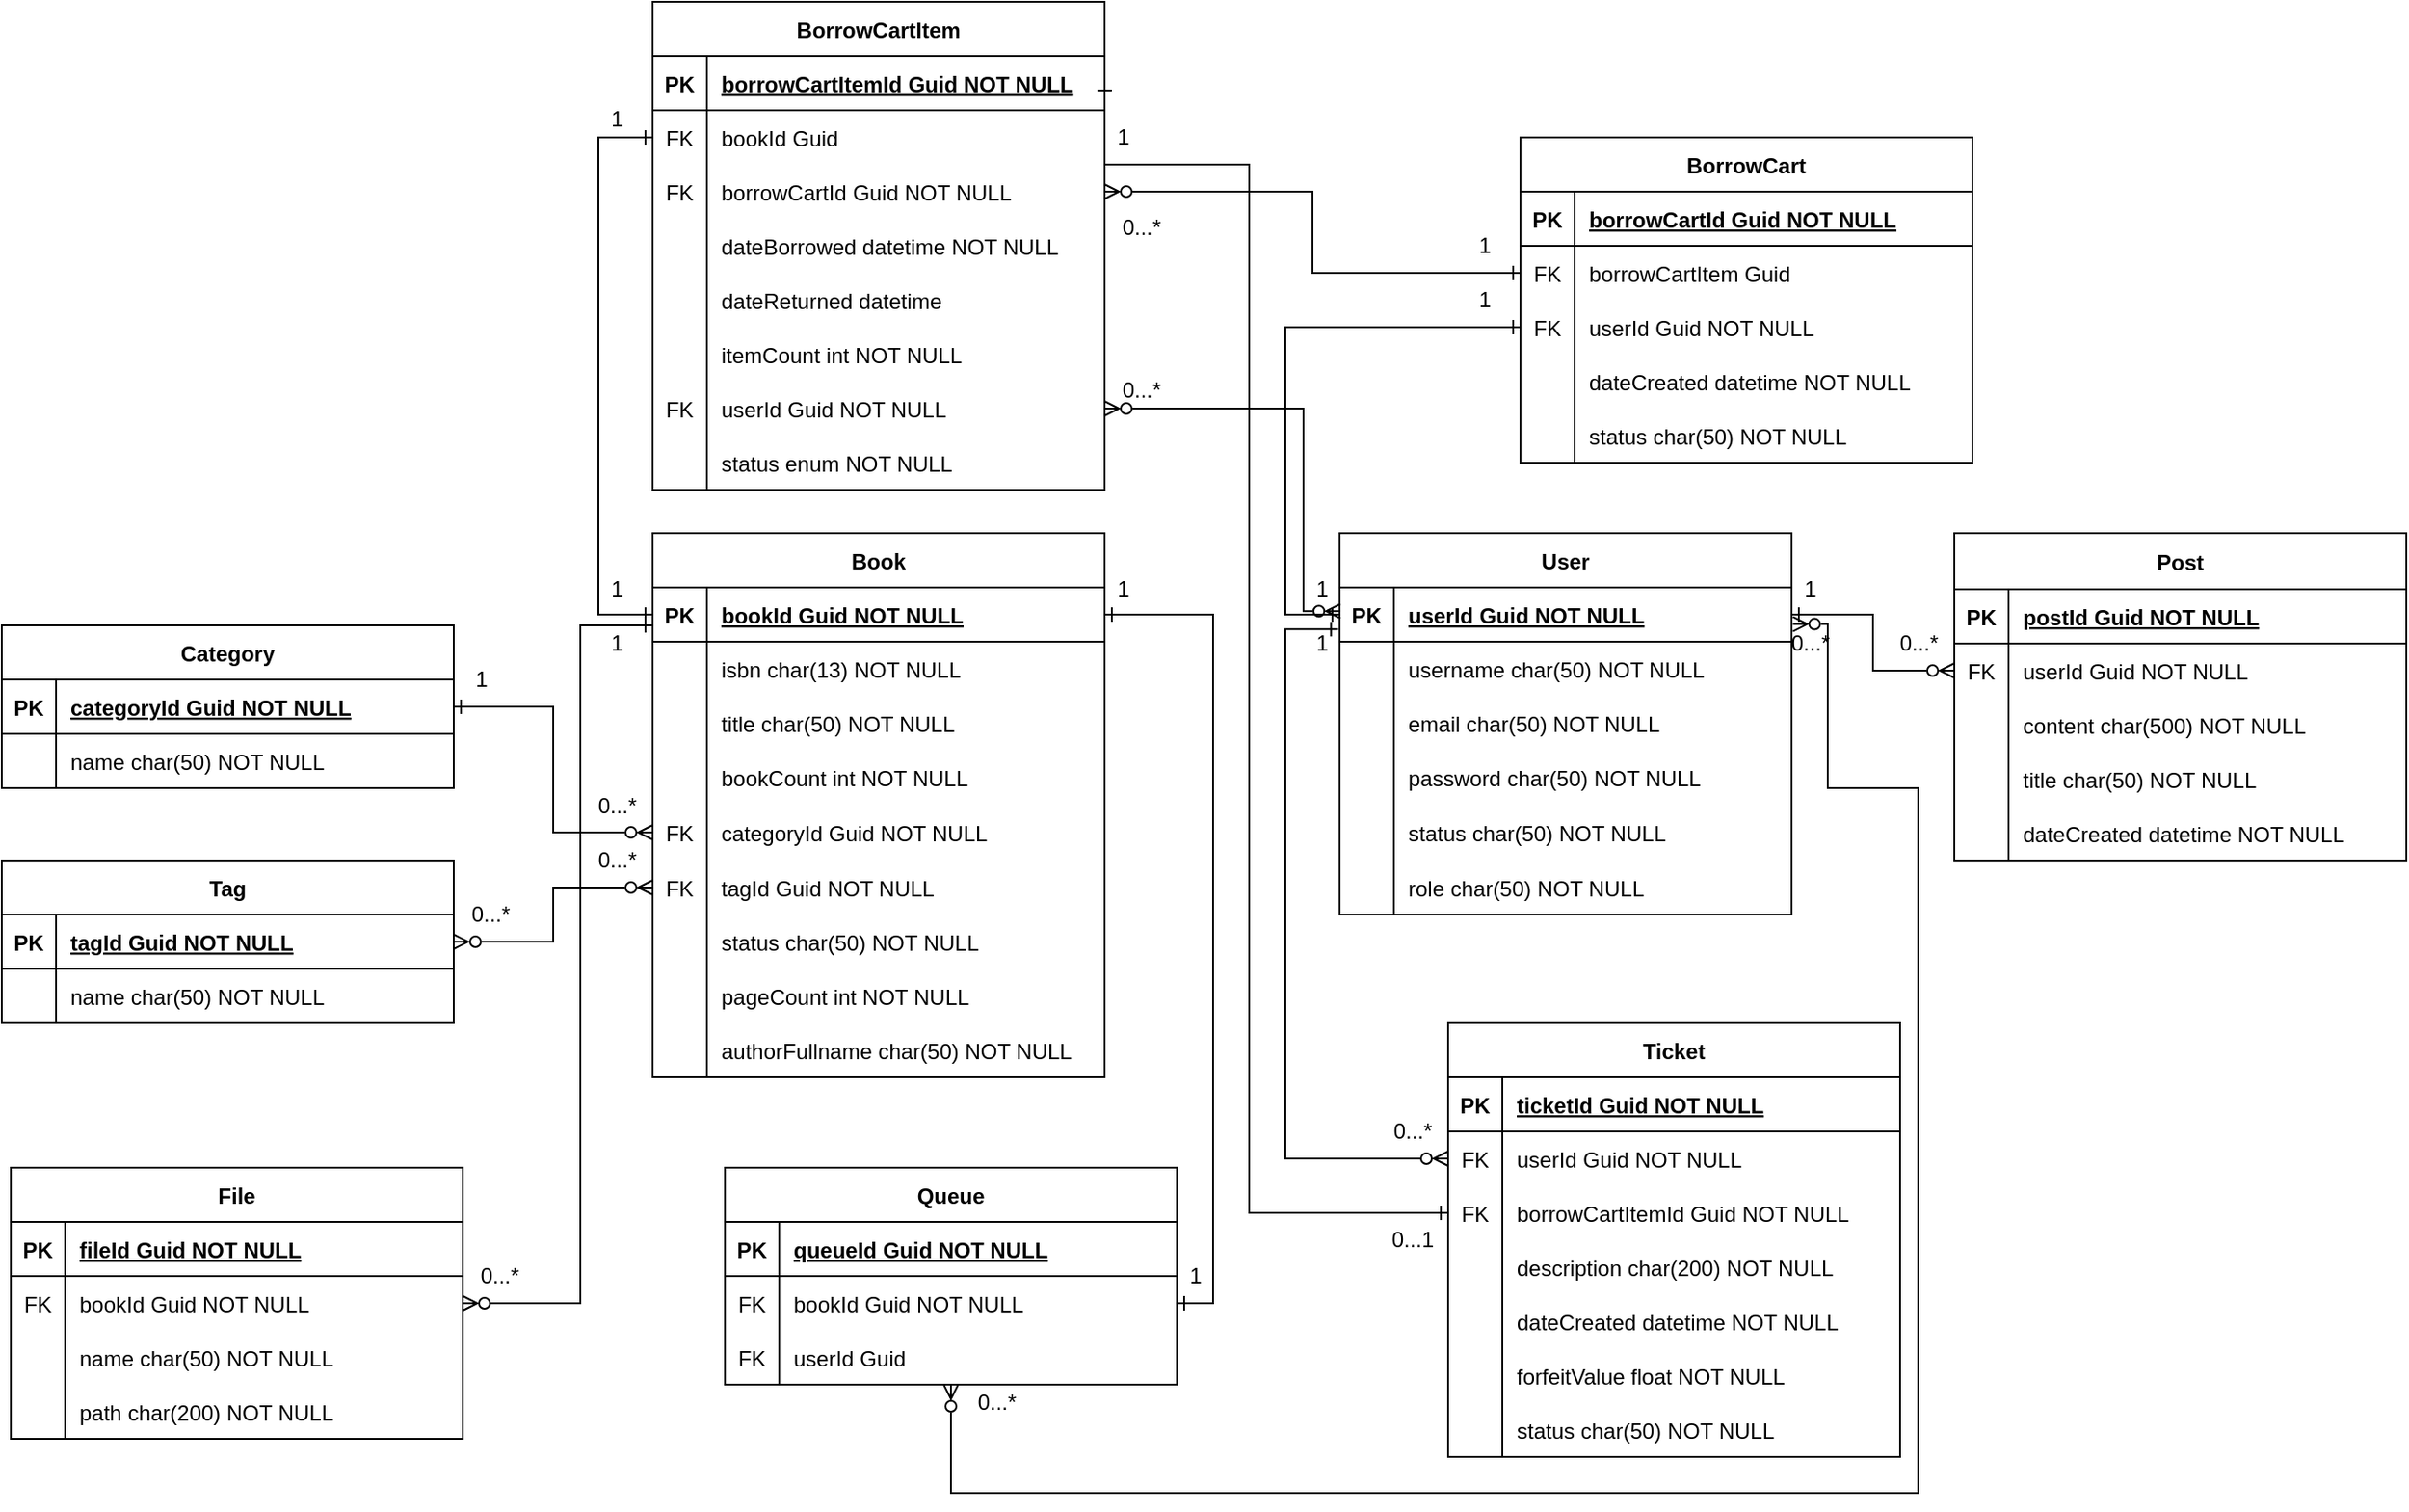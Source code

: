 <mxfile version="18.0.3" type="device"><diagram id="R2lEEEUBdFMjLlhIrx00" name="Page-1"><mxGraphModel dx="2523" dy="932" grid="1" gridSize="10" guides="1" tooltips="1" connect="1" arrows="1" fold="1" page="1" pageScale="1" pageWidth="850" pageHeight="1100" math="0" shadow="0" extFonts="Permanent Marker^https://fonts.googleapis.com/css?family=Permanent+Marker"><root><mxCell id="0"/><mxCell id="1" parent="0"/><mxCell id="XTY6I2nVBPievVBke6dh-1" value="Book" style="shape=table;startSize=30;container=1;collapsible=1;childLayout=tableLayout;fixedRows=1;rowLines=0;fontStyle=1;align=center;resizeLast=1;" vertex="1" parent="1"><mxGeometry x="280" y="719" width="250" height="301" as="geometry"/></mxCell><mxCell id="XTY6I2nVBPievVBke6dh-2" value="" style="shape=partialRectangle;collapsible=0;dropTarget=0;pointerEvents=0;fillColor=none;points=[[0,0.5],[1,0.5]];portConstraint=eastwest;top=0;left=0;right=0;bottom=1;" vertex="1" parent="XTY6I2nVBPievVBke6dh-1"><mxGeometry y="30" width="250" height="30" as="geometry"/></mxCell><mxCell id="XTY6I2nVBPievVBke6dh-3" value="PK" style="shape=partialRectangle;overflow=hidden;connectable=0;fillColor=none;top=0;left=0;bottom=0;right=0;fontStyle=1;" vertex="1" parent="XTY6I2nVBPievVBke6dh-2"><mxGeometry width="30" height="30" as="geometry"><mxRectangle width="30" height="30" as="alternateBounds"/></mxGeometry></mxCell><mxCell id="XTY6I2nVBPievVBke6dh-4" value="bookId Guid NOT NULL " style="shape=partialRectangle;overflow=hidden;connectable=0;fillColor=none;top=0;left=0;bottom=0;right=0;align=left;spacingLeft=6;fontStyle=5;" vertex="1" parent="XTY6I2nVBPievVBke6dh-2"><mxGeometry x="30" width="220" height="30" as="geometry"><mxRectangle width="220" height="30" as="alternateBounds"/></mxGeometry></mxCell><mxCell id="XTY6I2nVBPievVBke6dh-14" value="" style="shape=partialRectangle;collapsible=0;dropTarget=0;pointerEvents=0;fillColor=none;points=[[0,0.5],[1,0.5]];portConstraint=eastwest;top=0;left=0;right=0;bottom=0;" vertex="1" parent="XTY6I2nVBPievVBke6dh-1"><mxGeometry y="60" width="250" height="30" as="geometry"/></mxCell><mxCell id="XTY6I2nVBPievVBke6dh-15" value="" style="shape=partialRectangle;overflow=hidden;connectable=0;fillColor=none;top=0;left=0;bottom=0;right=0;" vertex="1" parent="XTY6I2nVBPievVBke6dh-14"><mxGeometry width="30" height="30" as="geometry"><mxRectangle width="30" height="30" as="alternateBounds"/></mxGeometry></mxCell><mxCell id="XTY6I2nVBPievVBke6dh-16" value="isbn char(13) NOT NULL" style="shape=partialRectangle;overflow=hidden;connectable=0;fillColor=none;top=0;left=0;bottom=0;right=0;align=left;spacingLeft=6;" vertex="1" parent="XTY6I2nVBPievVBke6dh-14"><mxGeometry x="30" width="220" height="30" as="geometry"><mxRectangle width="220" height="30" as="alternateBounds"/></mxGeometry></mxCell><mxCell id="XTY6I2nVBPievVBke6dh-89" value="" style="shape=partialRectangle;collapsible=0;dropTarget=0;pointerEvents=0;fillColor=none;points=[[0,0.5],[1,0.5]];portConstraint=eastwest;top=0;left=0;right=0;bottom=0;" vertex="1" parent="XTY6I2nVBPievVBke6dh-1"><mxGeometry y="90" width="250" height="30" as="geometry"/></mxCell><mxCell id="XTY6I2nVBPievVBke6dh-90" value="" style="shape=partialRectangle;overflow=hidden;connectable=0;fillColor=none;top=0;left=0;bottom=0;right=0;" vertex="1" parent="XTY6I2nVBPievVBke6dh-89"><mxGeometry width="30" height="30" as="geometry"><mxRectangle width="30" height="30" as="alternateBounds"/></mxGeometry></mxCell><mxCell id="XTY6I2nVBPievVBke6dh-91" value="title char(50) NOT NULL" style="shape=partialRectangle;overflow=hidden;connectable=0;fillColor=none;top=0;left=0;bottom=0;right=0;align=left;spacingLeft=6;" vertex="1" parent="XTY6I2nVBPievVBke6dh-89"><mxGeometry x="30" width="220" height="30" as="geometry"><mxRectangle width="220" height="30" as="alternateBounds"/></mxGeometry></mxCell><mxCell id="XTY6I2nVBPievVBke6dh-174" value="" style="shape=partialRectangle;collapsible=0;dropTarget=0;pointerEvents=0;fillColor=none;points=[[0,0.5],[1,0.5]];portConstraint=eastwest;top=0;left=0;right=0;bottom=0;" vertex="1" parent="XTY6I2nVBPievVBke6dh-1"><mxGeometry y="120" width="250" height="30" as="geometry"/></mxCell><mxCell id="XTY6I2nVBPievVBke6dh-175" value="" style="shape=partialRectangle;overflow=hidden;connectable=0;fillColor=none;top=0;left=0;bottom=0;right=0;" vertex="1" parent="XTY6I2nVBPievVBke6dh-174"><mxGeometry width="30" height="30" as="geometry"><mxRectangle width="30" height="30" as="alternateBounds"/></mxGeometry></mxCell><mxCell id="XTY6I2nVBPievVBke6dh-176" value="bookCount int NOT NULL" style="shape=partialRectangle;overflow=hidden;connectable=0;fillColor=none;top=0;left=0;bottom=0;right=0;align=left;spacingLeft=6;" vertex="1" parent="XTY6I2nVBPievVBke6dh-174"><mxGeometry x="30" width="220" height="30" as="geometry"><mxRectangle width="220" height="30" as="alternateBounds"/></mxGeometry></mxCell><mxCell id="XTY6I2nVBPievVBke6dh-17" value="" style="shape=partialRectangle;collapsible=0;dropTarget=0;pointerEvents=0;fillColor=none;points=[[0,0.5],[1,0.5]];portConstraint=eastwest;top=0;left=0;right=0;bottom=0;" vertex="1" parent="XTY6I2nVBPievVBke6dh-1"><mxGeometry y="150" width="250" height="31" as="geometry"/></mxCell><mxCell id="XTY6I2nVBPievVBke6dh-18" value="FK" style="shape=partialRectangle;overflow=hidden;connectable=0;fillColor=none;top=0;left=0;bottom=0;right=0;" vertex="1" parent="XTY6I2nVBPievVBke6dh-17"><mxGeometry width="30" height="31" as="geometry"><mxRectangle width="30" height="31" as="alternateBounds"/></mxGeometry></mxCell><mxCell id="XTY6I2nVBPievVBke6dh-19" value="categoryId Guid NOT NULL" style="shape=partialRectangle;overflow=hidden;connectable=0;fillColor=none;top=0;left=0;bottom=0;right=0;align=left;spacingLeft=6;" vertex="1" parent="XTY6I2nVBPievVBke6dh-17"><mxGeometry x="30" width="220" height="31" as="geometry"><mxRectangle width="220" height="31" as="alternateBounds"/></mxGeometry></mxCell><mxCell id="XTY6I2nVBPievVBke6dh-123" value="" style="shape=partialRectangle;collapsible=0;dropTarget=0;pointerEvents=0;fillColor=none;points=[[0,0.5],[1,0.5]];portConstraint=eastwest;top=0;left=0;right=0;bottom=0;" vertex="1" parent="XTY6I2nVBPievVBke6dh-1"><mxGeometry y="181" width="250" height="30" as="geometry"/></mxCell><mxCell id="XTY6I2nVBPievVBke6dh-124" value="FK" style="shape=partialRectangle;overflow=hidden;connectable=0;fillColor=none;top=0;left=0;bottom=0;right=0;" vertex="1" parent="XTY6I2nVBPievVBke6dh-123"><mxGeometry width="30" height="30" as="geometry"><mxRectangle width="30" height="30" as="alternateBounds"/></mxGeometry></mxCell><mxCell id="XTY6I2nVBPievVBke6dh-125" value="tagId Guid NOT NULL" style="shape=partialRectangle;overflow=hidden;connectable=0;fillColor=none;top=0;left=0;bottom=0;right=0;align=left;spacingLeft=6;" vertex="1" parent="XTY6I2nVBPievVBke6dh-123"><mxGeometry x="30" width="220" height="30" as="geometry"><mxRectangle width="220" height="30" as="alternateBounds"/></mxGeometry></mxCell><mxCell id="XTY6I2nVBPievVBke6dh-93" value="" style="shape=partialRectangle;collapsible=0;dropTarget=0;pointerEvents=0;fillColor=none;points=[[0,0.5],[1,0.5]];portConstraint=eastwest;top=0;left=0;right=0;bottom=0;" vertex="1" parent="XTY6I2nVBPievVBke6dh-1"><mxGeometry y="211" width="250" height="30" as="geometry"/></mxCell><mxCell id="XTY6I2nVBPievVBke6dh-94" value="" style="shape=partialRectangle;overflow=hidden;connectable=0;fillColor=none;top=0;left=0;bottom=0;right=0;" vertex="1" parent="XTY6I2nVBPievVBke6dh-93"><mxGeometry width="30" height="30" as="geometry"><mxRectangle width="30" height="30" as="alternateBounds"/></mxGeometry></mxCell><mxCell id="XTY6I2nVBPievVBke6dh-95" value="status char(50) NOT NULL" style="shape=partialRectangle;overflow=hidden;connectable=0;fillColor=none;top=0;left=0;bottom=0;right=0;align=left;spacingLeft=6;" vertex="1" parent="XTY6I2nVBPievVBke6dh-93"><mxGeometry x="30" width="220" height="30" as="geometry"><mxRectangle width="220" height="30" as="alternateBounds"/></mxGeometry></mxCell><mxCell id="XTY6I2nVBPievVBke6dh-20" value="" style="shape=partialRectangle;collapsible=0;dropTarget=0;pointerEvents=0;fillColor=none;points=[[0,0.5],[1,0.5]];portConstraint=eastwest;top=0;left=0;right=0;bottom=0;" vertex="1" parent="XTY6I2nVBPievVBke6dh-1"><mxGeometry y="241" width="250" height="30" as="geometry"/></mxCell><mxCell id="XTY6I2nVBPievVBke6dh-21" value="" style="shape=partialRectangle;overflow=hidden;connectable=0;fillColor=none;top=0;left=0;bottom=0;right=0;" vertex="1" parent="XTY6I2nVBPievVBke6dh-20"><mxGeometry width="30" height="30" as="geometry"><mxRectangle width="30" height="30" as="alternateBounds"/></mxGeometry></mxCell><mxCell id="XTY6I2nVBPievVBke6dh-22" value="pageCount int NOT NULL" style="shape=partialRectangle;overflow=hidden;connectable=0;fillColor=none;top=0;left=0;bottom=0;right=0;align=left;spacingLeft=6;" vertex="1" parent="XTY6I2nVBPievVBke6dh-20"><mxGeometry x="30" width="220" height="30" as="geometry"><mxRectangle width="220" height="30" as="alternateBounds"/></mxGeometry></mxCell><mxCell id="XTY6I2nVBPievVBke6dh-5" value="" style="shape=partialRectangle;collapsible=0;dropTarget=0;pointerEvents=0;fillColor=none;points=[[0,0.5],[1,0.5]];portConstraint=eastwest;top=0;left=0;right=0;bottom=0;" vertex="1" parent="XTY6I2nVBPievVBke6dh-1"><mxGeometry y="271" width="250" height="30" as="geometry"/></mxCell><mxCell id="XTY6I2nVBPievVBke6dh-6" value="" style="shape=partialRectangle;overflow=hidden;connectable=0;fillColor=none;top=0;left=0;bottom=0;right=0;" vertex="1" parent="XTY6I2nVBPievVBke6dh-5"><mxGeometry width="30" height="30" as="geometry"><mxRectangle width="30" height="30" as="alternateBounds"/></mxGeometry></mxCell><mxCell id="XTY6I2nVBPievVBke6dh-7" value="authorFullname char(50) NOT NULL" style="shape=partialRectangle;overflow=hidden;connectable=0;fillColor=none;top=0;left=0;bottom=0;right=0;align=left;spacingLeft=6;" vertex="1" parent="XTY6I2nVBPievVBke6dh-5"><mxGeometry x="30" width="220" height="30" as="geometry"><mxRectangle width="220" height="30" as="alternateBounds"/></mxGeometry></mxCell><mxCell id="XTY6I2nVBPievVBke6dh-24" value="BorrowCart" style="shape=table;startSize=30;container=1;collapsible=1;childLayout=tableLayout;fixedRows=1;rowLines=0;fontStyle=1;align=center;resizeLast=1;" vertex="1" parent="1"><mxGeometry x="760" y="500" width="250" height="180" as="geometry"/></mxCell><mxCell id="XTY6I2nVBPievVBke6dh-25" value="" style="shape=partialRectangle;collapsible=0;dropTarget=0;pointerEvents=0;fillColor=none;points=[[0,0.5],[1,0.5]];portConstraint=eastwest;top=0;left=0;right=0;bottom=1;" vertex="1" parent="XTY6I2nVBPievVBke6dh-24"><mxGeometry y="30" width="250" height="30" as="geometry"/></mxCell><mxCell id="XTY6I2nVBPievVBke6dh-26" value="PK" style="shape=partialRectangle;overflow=hidden;connectable=0;fillColor=none;top=0;left=0;bottom=0;right=0;fontStyle=1;" vertex="1" parent="XTY6I2nVBPievVBke6dh-25"><mxGeometry width="30" height="30" as="geometry"><mxRectangle width="30" height="30" as="alternateBounds"/></mxGeometry></mxCell><mxCell id="XTY6I2nVBPievVBke6dh-27" value="borrowCartId Guid NOT NULL " style="shape=partialRectangle;overflow=hidden;connectable=0;fillColor=none;top=0;left=0;bottom=0;right=0;align=left;spacingLeft=6;fontStyle=5;" vertex="1" parent="XTY6I2nVBPievVBke6dh-25"><mxGeometry x="30" width="220" height="30" as="geometry"><mxRectangle width="220" height="30" as="alternateBounds"/></mxGeometry></mxCell><mxCell id="XTY6I2nVBPievVBke6dh-28" value="" style="shape=partialRectangle;collapsible=0;dropTarget=0;pointerEvents=0;fillColor=none;points=[[0,0.5],[1,0.5]];portConstraint=eastwest;top=0;left=0;right=0;bottom=0;" vertex="1" parent="XTY6I2nVBPievVBke6dh-24"><mxGeometry y="60" width="250" height="30" as="geometry"/></mxCell><mxCell id="XTY6I2nVBPievVBke6dh-29" value="FK" style="shape=partialRectangle;overflow=hidden;connectable=0;fillColor=none;top=0;left=0;bottom=0;right=0;" vertex="1" parent="XTY6I2nVBPievVBke6dh-28"><mxGeometry width="30" height="30" as="geometry"><mxRectangle width="30" height="30" as="alternateBounds"/></mxGeometry></mxCell><mxCell id="XTY6I2nVBPievVBke6dh-30" value="borrowCartItem Guid" style="shape=partialRectangle;overflow=hidden;connectable=0;fillColor=none;top=0;left=0;bottom=0;right=0;align=left;spacingLeft=6;" vertex="1" parent="XTY6I2nVBPievVBke6dh-28"><mxGeometry x="30" width="220" height="30" as="geometry"><mxRectangle width="220" height="30" as="alternateBounds"/></mxGeometry></mxCell><mxCell id="XTY6I2nVBPievVBke6dh-40" value="" style="shape=partialRectangle;collapsible=0;dropTarget=0;pointerEvents=0;fillColor=none;points=[[0,0.5],[1,0.5]];portConstraint=eastwest;top=0;left=0;right=0;bottom=0;" vertex="1" parent="XTY6I2nVBPievVBke6dh-24"><mxGeometry y="90" width="250" height="30" as="geometry"/></mxCell><mxCell id="XTY6I2nVBPievVBke6dh-41" value="FK" style="shape=partialRectangle;overflow=hidden;connectable=0;fillColor=none;top=0;left=0;bottom=0;right=0;" vertex="1" parent="XTY6I2nVBPievVBke6dh-40"><mxGeometry width="30" height="30" as="geometry"><mxRectangle width="30" height="30" as="alternateBounds"/></mxGeometry></mxCell><mxCell id="XTY6I2nVBPievVBke6dh-42" value="userId Guid NOT NULL" style="shape=partialRectangle;overflow=hidden;connectable=0;fillColor=none;top=0;left=0;bottom=0;right=0;align=left;spacingLeft=6;" vertex="1" parent="XTY6I2nVBPievVBke6dh-40"><mxGeometry x="30" width="220" height="30" as="geometry"><mxRectangle width="220" height="30" as="alternateBounds"/></mxGeometry></mxCell><mxCell id="XTY6I2nVBPievVBke6dh-31" value="" style="shape=partialRectangle;collapsible=0;dropTarget=0;pointerEvents=0;fillColor=none;points=[[0,0.5],[1,0.5]];portConstraint=eastwest;top=0;left=0;right=0;bottom=0;" vertex="1" parent="XTY6I2nVBPievVBke6dh-24"><mxGeometry y="120" width="250" height="30" as="geometry"/></mxCell><mxCell id="XTY6I2nVBPievVBke6dh-32" value="" style="shape=partialRectangle;overflow=hidden;connectable=0;fillColor=none;top=0;left=0;bottom=0;right=0;" vertex="1" parent="XTY6I2nVBPievVBke6dh-31"><mxGeometry width="30" height="30" as="geometry"><mxRectangle width="30" height="30" as="alternateBounds"/></mxGeometry></mxCell><mxCell id="XTY6I2nVBPievVBke6dh-33" value="dateCreated datetime NOT NULL" style="shape=partialRectangle;overflow=hidden;connectable=0;fillColor=none;top=0;left=0;bottom=0;right=0;align=left;spacingLeft=6;" vertex="1" parent="XTY6I2nVBPievVBke6dh-31"><mxGeometry x="30" width="220" height="30" as="geometry"><mxRectangle width="220" height="30" as="alternateBounds"/></mxGeometry></mxCell><mxCell id="XTY6I2nVBPievVBke6dh-171" value="" style="shape=partialRectangle;collapsible=0;dropTarget=0;pointerEvents=0;fillColor=none;points=[[0,0.5],[1,0.5]];portConstraint=eastwest;top=0;left=0;right=0;bottom=0;" vertex="1" parent="XTY6I2nVBPievVBke6dh-24"><mxGeometry y="150" width="250" height="30" as="geometry"/></mxCell><mxCell id="XTY6I2nVBPievVBke6dh-172" value="" style="shape=partialRectangle;overflow=hidden;connectable=0;fillColor=none;top=0;left=0;bottom=0;right=0;" vertex="1" parent="XTY6I2nVBPievVBke6dh-171"><mxGeometry width="30" height="30" as="geometry"><mxRectangle width="30" height="30" as="alternateBounds"/></mxGeometry></mxCell><mxCell id="XTY6I2nVBPievVBke6dh-173" value="status char(50) NOT NULL" style="shape=partialRectangle;overflow=hidden;connectable=0;fillColor=none;top=0;left=0;bottom=0;right=0;align=left;spacingLeft=6;" vertex="1" parent="XTY6I2nVBPievVBke6dh-171"><mxGeometry x="30" width="220" height="30" as="geometry"><mxRectangle width="220" height="30" as="alternateBounds"/></mxGeometry></mxCell><mxCell id="XTY6I2nVBPievVBke6dh-43" value="BorrowCartItem" style="shape=table;startSize=30;container=1;collapsible=1;childLayout=tableLayout;fixedRows=1;rowLines=0;fontStyle=1;align=center;resizeLast=1;" vertex="1" parent="1"><mxGeometry x="280" y="425" width="250" height="270" as="geometry"/></mxCell><mxCell id="XTY6I2nVBPievVBke6dh-44" value="" style="shape=partialRectangle;collapsible=0;dropTarget=0;pointerEvents=0;fillColor=none;points=[[0,0.5],[1,0.5]];portConstraint=eastwest;top=0;left=0;right=0;bottom=1;" vertex="1" parent="XTY6I2nVBPievVBke6dh-43"><mxGeometry y="30" width="250" height="30" as="geometry"/></mxCell><mxCell id="XTY6I2nVBPievVBke6dh-45" value="PK" style="shape=partialRectangle;overflow=hidden;connectable=0;fillColor=none;top=0;left=0;bottom=0;right=0;fontStyle=1;" vertex="1" parent="XTY6I2nVBPievVBke6dh-44"><mxGeometry width="30" height="30" as="geometry"><mxRectangle width="30" height="30" as="alternateBounds"/></mxGeometry></mxCell><mxCell id="XTY6I2nVBPievVBke6dh-46" value="borrowCartItemId Guid NOT NULL " style="shape=partialRectangle;overflow=hidden;connectable=0;fillColor=none;top=0;left=0;bottom=0;right=0;align=left;spacingLeft=6;fontStyle=5;" vertex="1" parent="XTY6I2nVBPievVBke6dh-44"><mxGeometry x="30" width="220" height="30" as="geometry"><mxRectangle width="220" height="30" as="alternateBounds"/></mxGeometry></mxCell><mxCell id="XTY6I2nVBPievVBke6dh-47" value="" style="shape=partialRectangle;collapsible=0;dropTarget=0;pointerEvents=0;fillColor=none;points=[[0,0.5],[1,0.5]];portConstraint=eastwest;top=0;left=0;right=0;bottom=0;" vertex="1" parent="XTY6I2nVBPievVBke6dh-43"><mxGeometry y="60" width="250" height="30" as="geometry"/></mxCell><mxCell id="XTY6I2nVBPievVBke6dh-48" value="FK" style="shape=partialRectangle;overflow=hidden;connectable=0;fillColor=none;top=0;left=0;bottom=0;right=0;" vertex="1" parent="XTY6I2nVBPievVBke6dh-47"><mxGeometry width="30" height="30" as="geometry"><mxRectangle width="30" height="30" as="alternateBounds"/></mxGeometry></mxCell><mxCell id="XTY6I2nVBPievVBke6dh-49" value="bookId Guid" style="shape=partialRectangle;overflow=hidden;connectable=0;fillColor=none;top=0;left=0;bottom=0;right=0;align=left;spacingLeft=6;" vertex="1" parent="XTY6I2nVBPievVBke6dh-47"><mxGeometry x="30" width="220" height="30" as="geometry"><mxRectangle width="220" height="30" as="alternateBounds"/></mxGeometry></mxCell><mxCell id="XTY6I2nVBPievVBke6dh-50" value="" style="shape=partialRectangle;collapsible=0;dropTarget=0;pointerEvents=0;fillColor=none;points=[[0,0.5],[1,0.5]];portConstraint=eastwest;top=0;left=0;right=0;bottom=0;" vertex="1" parent="XTY6I2nVBPievVBke6dh-43"><mxGeometry y="90" width="250" height="30" as="geometry"/></mxCell><mxCell id="XTY6I2nVBPievVBke6dh-51" value="FK" style="shape=partialRectangle;overflow=hidden;connectable=0;fillColor=none;top=0;left=0;bottom=0;right=0;" vertex="1" parent="XTY6I2nVBPievVBke6dh-50"><mxGeometry width="30" height="30" as="geometry"><mxRectangle width="30" height="30" as="alternateBounds"/></mxGeometry></mxCell><mxCell id="XTY6I2nVBPievVBke6dh-52" value="borrowCartId Guid NOT NULL" style="shape=partialRectangle;overflow=hidden;connectable=0;fillColor=none;top=0;left=0;bottom=0;right=0;align=left;spacingLeft=6;" vertex="1" parent="XTY6I2nVBPievVBke6dh-50"><mxGeometry x="30" width="220" height="30" as="geometry"><mxRectangle width="220" height="30" as="alternateBounds"/></mxGeometry></mxCell><mxCell id="XTY6I2nVBPievVBke6dh-53" value="" style="shape=partialRectangle;collapsible=0;dropTarget=0;pointerEvents=0;fillColor=none;points=[[0,0.5],[1,0.5]];portConstraint=eastwest;top=0;left=0;right=0;bottom=0;" vertex="1" parent="XTY6I2nVBPievVBke6dh-43"><mxGeometry y="120" width="250" height="30" as="geometry"/></mxCell><mxCell id="XTY6I2nVBPievVBke6dh-54" value="" style="shape=partialRectangle;overflow=hidden;connectable=0;fillColor=none;top=0;left=0;bottom=0;right=0;" vertex="1" parent="XTY6I2nVBPievVBke6dh-53"><mxGeometry width="30" height="30" as="geometry"><mxRectangle width="30" height="30" as="alternateBounds"/></mxGeometry></mxCell><mxCell id="XTY6I2nVBPievVBke6dh-55" value="dateBorrowed datetime NOT NULL" style="shape=partialRectangle;overflow=hidden;connectable=0;fillColor=none;top=0;left=0;bottom=0;right=0;align=left;spacingLeft=6;" vertex="1" parent="XTY6I2nVBPievVBke6dh-53"><mxGeometry x="30" width="220" height="30" as="geometry"><mxRectangle width="220" height="30" as="alternateBounds"/></mxGeometry></mxCell><mxCell id="XTY6I2nVBPievVBke6dh-56" value="" style="shape=partialRectangle;collapsible=0;dropTarget=0;pointerEvents=0;fillColor=none;points=[[0,0.5],[1,0.5]];portConstraint=eastwest;top=0;left=0;right=0;bottom=0;" vertex="1" parent="XTY6I2nVBPievVBke6dh-43"><mxGeometry y="150" width="250" height="30" as="geometry"/></mxCell><mxCell id="XTY6I2nVBPievVBke6dh-57" value="" style="shape=partialRectangle;overflow=hidden;connectable=0;fillColor=none;top=0;left=0;bottom=0;right=0;" vertex="1" parent="XTY6I2nVBPievVBke6dh-56"><mxGeometry width="30" height="30" as="geometry"><mxRectangle width="30" height="30" as="alternateBounds"/></mxGeometry></mxCell><mxCell id="XTY6I2nVBPievVBke6dh-58" value="dateReturned datetime" style="shape=partialRectangle;overflow=hidden;connectable=0;fillColor=none;top=0;left=0;bottom=0;right=0;align=left;spacingLeft=6;" vertex="1" parent="XTY6I2nVBPievVBke6dh-56"><mxGeometry x="30" width="220" height="30" as="geometry"><mxRectangle width="220" height="30" as="alternateBounds"/></mxGeometry></mxCell><mxCell id="XTY6I2nVBPievVBke6dh-218" value="" style="shape=partialRectangle;collapsible=0;dropTarget=0;pointerEvents=0;fillColor=none;points=[[0,0.5],[1,0.5]];portConstraint=eastwest;top=0;left=0;right=0;bottom=0;" vertex="1" parent="XTY6I2nVBPievVBke6dh-43"><mxGeometry y="180" width="250" height="30" as="geometry"/></mxCell><mxCell id="XTY6I2nVBPievVBke6dh-219" value="" style="shape=partialRectangle;overflow=hidden;connectable=0;fillColor=none;top=0;left=0;bottom=0;right=0;" vertex="1" parent="XTY6I2nVBPievVBke6dh-218"><mxGeometry width="30" height="30" as="geometry"><mxRectangle width="30" height="30" as="alternateBounds"/></mxGeometry></mxCell><mxCell id="XTY6I2nVBPievVBke6dh-220" value="itemCount int NOT NULL" style="shape=partialRectangle;overflow=hidden;connectable=0;fillColor=none;top=0;left=0;bottom=0;right=0;align=left;spacingLeft=6;" vertex="1" parent="XTY6I2nVBPievVBke6dh-218"><mxGeometry x="30" width="220" height="30" as="geometry"><mxRectangle width="220" height="30" as="alternateBounds"/></mxGeometry></mxCell><mxCell id="XTY6I2nVBPievVBke6dh-246" value="" style="shape=partialRectangle;collapsible=0;dropTarget=0;pointerEvents=0;fillColor=none;points=[[0,0.5],[1,0.5]];portConstraint=eastwest;top=0;left=0;right=0;bottom=0;" vertex="1" parent="XTY6I2nVBPievVBke6dh-43"><mxGeometry y="210" width="250" height="30" as="geometry"/></mxCell><mxCell id="XTY6I2nVBPievVBke6dh-247" value="FK" style="shape=partialRectangle;overflow=hidden;connectable=0;fillColor=none;top=0;left=0;bottom=0;right=0;" vertex="1" parent="XTY6I2nVBPievVBke6dh-246"><mxGeometry width="30" height="30" as="geometry"><mxRectangle width="30" height="30" as="alternateBounds"/></mxGeometry></mxCell><mxCell id="XTY6I2nVBPievVBke6dh-248" value="userId Guid NOT NULL" style="shape=partialRectangle;overflow=hidden;connectable=0;fillColor=none;top=0;left=0;bottom=0;right=0;align=left;spacingLeft=6;" vertex="1" parent="XTY6I2nVBPievVBke6dh-246"><mxGeometry x="30" width="220" height="30" as="geometry"><mxRectangle width="220" height="30" as="alternateBounds"/></mxGeometry></mxCell><mxCell id="XTY6I2nVBPievVBke6dh-252" value="" style="shape=partialRectangle;collapsible=0;dropTarget=0;pointerEvents=0;fillColor=none;points=[[0,0.5],[1,0.5]];portConstraint=eastwest;top=0;left=0;right=0;bottom=0;" vertex="1" parent="XTY6I2nVBPievVBke6dh-43"><mxGeometry y="240" width="250" height="30" as="geometry"/></mxCell><mxCell id="XTY6I2nVBPievVBke6dh-253" value="" style="shape=partialRectangle;overflow=hidden;connectable=0;fillColor=none;top=0;left=0;bottom=0;right=0;" vertex="1" parent="XTY6I2nVBPievVBke6dh-252"><mxGeometry width="30" height="30" as="geometry"><mxRectangle width="30" height="30" as="alternateBounds"/></mxGeometry></mxCell><mxCell id="XTY6I2nVBPievVBke6dh-254" value="status enum NOT NULL" style="shape=partialRectangle;overflow=hidden;connectable=0;fillColor=none;top=0;left=0;bottom=0;right=0;align=left;spacingLeft=6;" vertex="1" parent="XTY6I2nVBPievVBke6dh-252"><mxGeometry x="30" width="220" height="30" as="geometry"><mxRectangle width="220" height="30" as="alternateBounds"/></mxGeometry></mxCell><mxCell id="XTY6I2nVBPievVBke6dh-62" value="User" style="shape=table;startSize=30;container=1;collapsible=1;childLayout=tableLayout;fixedRows=1;rowLines=0;fontStyle=1;align=center;resizeLast=1;" vertex="1" parent="1"><mxGeometry x="660" y="719" width="250" height="211" as="geometry"/></mxCell><mxCell id="XTY6I2nVBPievVBke6dh-63" value="" style="shape=partialRectangle;collapsible=0;dropTarget=0;pointerEvents=0;fillColor=none;points=[[0,0.5],[1,0.5]];portConstraint=eastwest;top=0;left=0;right=0;bottom=1;" vertex="1" parent="XTY6I2nVBPievVBke6dh-62"><mxGeometry y="30" width="250" height="30" as="geometry"/></mxCell><mxCell id="XTY6I2nVBPievVBke6dh-64" value="PK" style="shape=partialRectangle;overflow=hidden;connectable=0;fillColor=none;top=0;left=0;bottom=0;right=0;fontStyle=1;" vertex="1" parent="XTY6I2nVBPievVBke6dh-63"><mxGeometry width="30" height="30" as="geometry"><mxRectangle width="30" height="30" as="alternateBounds"/></mxGeometry></mxCell><mxCell id="XTY6I2nVBPievVBke6dh-65" value="userId Guid NOT NULL " style="shape=partialRectangle;overflow=hidden;connectable=0;fillColor=none;top=0;left=0;bottom=0;right=0;align=left;spacingLeft=6;fontStyle=5;" vertex="1" parent="XTY6I2nVBPievVBke6dh-63"><mxGeometry x="30" width="220" height="30" as="geometry"><mxRectangle width="220" height="30" as="alternateBounds"/></mxGeometry></mxCell><mxCell id="XTY6I2nVBPievVBke6dh-66" value="" style="shape=partialRectangle;collapsible=0;dropTarget=0;pointerEvents=0;fillColor=none;points=[[0,0.5],[1,0.5]];portConstraint=eastwest;top=0;left=0;right=0;bottom=0;" vertex="1" parent="XTY6I2nVBPievVBke6dh-62"><mxGeometry y="60" width="250" height="30" as="geometry"/></mxCell><mxCell id="XTY6I2nVBPievVBke6dh-67" value="" style="shape=partialRectangle;overflow=hidden;connectable=0;fillColor=none;top=0;left=0;bottom=0;right=0;" vertex="1" parent="XTY6I2nVBPievVBke6dh-66"><mxGeometry width="30" height="30" as="geometry"><mxRectangle width="30" height="30" as="alternateBounds"/></mxGeometry></mxCell><mxCell id="XTY6I2nVBPievVBke6dh-68" value="username char(50) NOT NULL" style="shape=partialRectangle;overflow=hidden;connectable=0;fillColor=none;top=0;left=0;bottom=0;right=0;align=left;spacingLeft=6;" vertex="1" parent="XTY6I2nVBPievVBke6dh-66"><mxGeometry x="30" width="220" height="30" as="geometry"><mxRectangle width="220" height="30" as="alternateBounds"/></mxGeometry></mxCell><mxCell id="XTY6I2nVBPievVBke6dh-69" value="" style="shape=partialRectangle;collapsible=0;dropTarget=0;pointerEvents=0;fillColor=none;points=[[0,0.5],[1,0.5]];portConstraint=eastwest;top=0;left=0;right=0;bottom=0;" vertex="1" parent="XTY6I2nVBPievVBke6dh-62"><mxGeometry y="90" width="250" height="30" as="geometry"/></mxCell><mxCell id="XTY6I2nVBPievVBke6dh-70" value="" style="shape=partialRectangle;overflow=hidden;connectable=0;fillColor=none;top=0;left=0;bottom=0;right=0;" vertex="1" parent="XTY6I2nVBPievVBke6dh-69"><mxGeometry width="30" height="30" as="geometry"><mxRectangle width="30" height="30" as="alternateBounds"/></mxGeometry></mxCell><mxCell id="XTY6I2nVBPievVBke6dh-71" value="email char(50) NOT NULL" style="shape=partialRectangle;overflow=hidden;connectable=0;fillColor=none;top=0;left=0;bottom=0;right=0;align=left;spacingLeft=6;" vertex="1" parent="XTY6I2nVBPievVBke6dh-69"><mxGeometry x="30" width="220" height="30" as="geometry"><mxRectangle width="220" height="30" as="alternateBounds"/></mxGeometry></mxCell><mxCell id="XTY6I2nVBPievVBke6dh-72" value="" style="shape=partialRectangle;collapsible=0;dropTarget=0;pointerEvents=0;fillColor=none;points=[[0,0.5],[1,0.5]];portConstraint=eastwest;top=0;left=0;right=0;bottom=0;" vertex="1" parent="XTY6I2nVBPievVBke6dh-62"><mxGeometry y="120" width="250" height="30" as="geometry"/></mxCell><mxCell id="XTY6I2nVBPievVBke6dh-73" value="" style="shape=partialRectangle;overflow=hidden;connectable=0;fillColor=none;top=0;left=0;bottom=0;right=0;" vertex="1" parent="XTY6I2nVBPievVBke6dh-72"><mxGeometry width="30" height="30" as="geometry"><mxRectangle width="30" height="30" as="alternateBounds"/></mxGeometry></mxCell><mxCell id="XTY6I2nVBPievVBke6dh-74" value="password char(50) NOT NULL" style="shape=partialRectangle;overflow=hidden;connectable=0;fillColor=none;top=0;left=0;bottom=0;right=0;align=left;spacingLeft=6;" vertex="1" parent="XTY6I2nVBPievVBke6dh-72"><mxGeometry x="30" width="220" height="30" as="geometry"><mxRectangle width="220" height="30" as="alternateBounds"/></mxGeometry></mxCell><mxCell id="XTY6I2nVBPievVBke6dh-75" value="" style="shape=partialRectangle;collapsible=0;dropTarget=0;pointerEvents=0;fillColor=none;points=[[0,0.5],[1,0.5]];portConstraint=eastwest;top=0;left=0;right=0;bottom=0;" vertex="1" parent="XTY6I2nVBPievVBke6dh-62"><mxGeometry y="150" width="250" height="31" as="geometry"/></mxCell><mxCell id="XTY6I2nVBPievVBke6dh-76" value="" style="shape=partialRectangle;overflow=hidden;connectable=0;fillColor=none;top=0;left=0;bottom=0;right=0;" vertex="1" parent="XTY6I2nVBPievVBke6dh-75"><mxGeometry width="30" height="31" as="geometry"><mxRectangle width="30" height="31" as="alternateBounds"/></mxGeometry></mxCell><mxCell id="XTY6I2nVBPievVBke6dh-77" value="status char(50) NOT NULL" style="shape=partialRectangle;overflow=hidden;connectable=0;fillColor=none;top=0;left=0;bottom=0;right=0;align=left;spacingLeft=6;" vertex="1" parent="XTY6I2nVBPievVBke6dh-75"><mxGeometry x="30" width="220" height="31" as="geometry"><mxRectangle width="220" height="31" as="alternateBounds"/></mxGeometry></mxCell><mxCell id="XTY6I2nVBPievVBke6dh-78" value="" style="shape=partialRectangle;collapsible=0;dropTarget=0;pointerEvents=0;fillColor=none;points=[[0,0.5],[1,0.5]];portConstraint=eastwest;top=0;left=0;right=0;bottom=0;" vertex="1" parent="XTY6I2nVBPievVBke6dh-62"><mxGeometry y="181" width="250" height="30" as="geometry"/></mxCell><mxCell id="XTY6I2nVBPievVBke6dh-79" value="" style="shape=partialRectangle;overflow=hidden;connectable=0;fillColor=none;top=0;left=0;bottom=0;right=0;" vertex="1" parent="XTY6I2nVBPievVBke6dh-78"><mxGeometry width="30" height="30" as="geometry"><mxRectangle width="30" height="30" as="alternateBounds"/></mxGeometry></mxCell><mxCell id="XTY6I2nVBPievVBke6dh-80" value="role char(50) NOT NULL" style="shape=partialRectangle;overflow=hidden;connectable=0;fillColor=none;top=0;left=0;bottom=0;right=0;align=left;spacingLeft=6;" vertex="1" parent="XTY6I2nVBPievVBke6dh-78"><mxGeometry x="30" width="220" height="30" as="geometry"><mxRectangle width="220" height="30" as="alternateBounds"/></mxGeometry></mxCell><mxCell id="XTY6I2nVBPievVBke6dh-96" value="Category" style="shape=table;startSize=30;container=1;collapsible=1;childLayout=tableLayout;fixedRows=1;rowLines=0;fontStyle=1;align=center;resizeLast=1;" vertex="1" parent="1"><mxGeometry x="-80" y="770" width="250" height="90" as="geometry"/></mxCell><mxCell id="XTY6I2nVBPievVBke6dh-97" value="" style="shape=partialRectangle;collapsible=0;dropTarget=0;pointerEvents=0;fillColor=none;points=[[0,0.5],[1,0.5]];portConstraint=eastwest;top=0;left=0;right=0;bottom=1;" vertex="1" parent="XTY6I2nVBPievVBke6dh-96"><mxGeometry y="30" width="250" height="30" as="geometry"/></mxCell><mxCell id="XTY6I2nVBPievVBke6dh-98" value="PK" style="shape=partialRectangle;overflow=hidden;connectable=0;fillColor=none;top=0;left=0;bottom=0;right=0;fontStyle=1;" vertex="1" parent="XTY6I2nVBPievVBke6dh-97"><mxGeometry width="30" height="30" as="geometry"><mxRectangle width="30" height="30" as="alternateBounds"/></mxGeometry></mxCell><mxCell id="XTY6I2nVBPievVBke6dh-99" value="categoryId Guid NOT NULL " style="shape=partialRectangle;overflow=hidden;connectable=0;fillColor=none;top=0;left=0;bottom=0;right=0;align=left;spacingLeft=6;fontStyle=5;" vertex="1" parent="XTY6I2nVBPievVBke6dh-97"><mxGeometry x="30" width="220" height="30" as="geometry"><mxRectangle width="220" height="30" as="alternateBounds"/></mxGeometry></mxCell><mxCell id="XTY6I2nVBPievVBke6dh-100" value="" style="shape=partialRectangle;collapsible=0;dropTarget=0;pointerEvents=0;fillColor=none;points=[[0,0.5],[1,0.5]];portConstraint=eastwest;top=0;left=0;right=0;bottom=0;" vertex="1" parent="XTY6I2nVBPievVBke6dh-96"><mxGeometry y="60" width="250" height="30" as="geometry"/></mxCell><mxCell id="XTY6I2nVBPievVBke6dh-101" value="" style="shape=partialRectangle;overflow=hidden;connectable=0;fillColor=none;top=0;left=0;bottom=0;right=0;" vertex="1" parent="XTY6I2nVBPievVBke6dh-100"><mxGeometry width="30" height="30" as="geometry"><mxRectangle width="30" height="30" as="alternateBounds"/></mxGeometry></mxCell><mxCell id="XTY6I2nVBPievVBke6dh-102" value="name char(50) NOT NULL" style="shape=partialRectangle;overflow=hidden;connectable=0;fillColor=none;top=0;left=0;bottom=0;right=0;align=left;spacingLeft=6;" vertex="1" parent="XTY6I2nVBPievVBke6dh-100"><mxGeometry x="30" width="220" height="30" as="geometry"><mxRectangle width="220" height="30" as="alternateBounds"/></mxGeometry></mxCell><mxCell id="XTY6I2nVBPievVBke6dh-115" value="Tag" style="shape=table;startSize=30;container=1;collapsible=1;childLayout=tableLayout;fixedRows=1;rowLines=0;fontStyle=1;align=center;resizeLast=1;" vertex="1" parent="1"><mxGeometry x="-80" y="900" width="250" height="90" as="geometry"/></mxCell><mxCell id="XTY6I2nVBPievVBke6dh-116" value="" style="shape=partialRectangle;collapsible=0;dropTarget=0;pointerEvents=0;fillColor=none;points=[[0,0.5],[1,0.5]];portConstraint=eastwest;top=0;left=0;right=0;bottom=1;" vertex="1" parent="XTY6I2nVBPievVBke6dh-115"><mxGeometry y="30" width="250" height="30" as="geometry"/></mxCell><mxCell id="XTY6I2nVBPievVBke6dh-117" value="PK" style="shape=partialRectangle;overflow=hidden;connectable=0;fillColor=none;top=0;left=0;bottom=0;right=0;fontStyle=1;" vertex="1" parent="XTY6I2nVBPievVBke6dh-116"><mxGeometry width="30" height="30" as="geometry"><mxRectangle width="30" height="30" as="alternateBounds"/></mxGeometry></mxCell><mxCell id="XTY6I2nVBPievVBke6dh-118" value="tagId Guid NOT NULL " style="shape=partialRectangle;overflow=hidden;connectable=0;fillColor=none;top=0;left=0;bottom=0;right=0;align=left;spacingLeft=6;fontStyle=5;" vertex="1" parent="XTY6I2nVBPievVBke6dh-116"><mxGeometry x="30" width="220" height="30" as="geometry"><mxRectangle width="220" height="30" as="alternateBounds"/></mxGeometry></mxCell><mxCell id="XTY6I2nVBPievVBke6dh-119" value="" style="shape=partialRectangle;collapsible=0;dropTarget=0;pointerEvents=0;fillColor=none;points=[[0,0.5],[1,0.5]];portConstraint=eastwest;top=0;left=0;right=0;bottom=0;" vertex="1" parent="XTY6I2nVBPievVBke6dh-115"><mxGeometry y="60" width="250" height="30" as="geometry"/></mxCell><mxCell id="XTY6I2nVBPievVBke6dh-120" value="" style="shape=partialRectangle;overflow=hidden;connectable=0;fillColor=none;top=0;left=0;bottom=0;right=0;" vertex="1" parent="XTY6I2nVBPievVBke6dh-119"><mxGeometry width="30" height="30" as="geometry"><mxRectangle width="30" height="30" as="alternateBounds"/></mxGeometry></mxCell><mxCell id="XTY6I2nVBPievVBke6dh-121" value="name char(50) NOT NULL" style="shape=partialRectangle;overflow=hidden;connectable=0;fillColor=none;top=0;left=0;bottom=0;right=0;align=left;spacingLeft=6;" vertex="1" parent="XTY6I2nVBPievVBke6dh-119"><mxGeometry x="30" width="220" height="30" as="geometry"><mxRectangle width="220" height="30" as="alternateBounds"/></mxGeometry></mxCell><mxCell id="XTY6I2nVBPievVBke6dh-126" value="File" style="shape=table;startSize=30;container=1;collapsible=1;childLayout=tableLayout;fixedRows=1;rowLines=0;fontStyle=1;align=center;resizeLast=1;" vertex="1" parent="1"><mxGeometry x="-75" y="1070" width="250" height="150" as="geometry"/></mxCell><mxCell id="XTY6I2nVBPievVBke6dh-127" value="" style="shape=partialRectangle;collapsible=0;dropTarget=0;pointerEvents=0;fillColor=none;points=[[0,0.5],[1,0.5]];portConstraint=eastwest;top=0;left=0;right=0;bottom=1;" vertex="1" parent="XTY6I2nVBPievVBke6dh-126"><mxGeometry y="30" width="250" height="30" as="geometry"/></mxCell><mxCell id="XTY6I2nVBPievVBke6dh-128" value="PK" style="shape=partialRectangle;overflow=hidden;connectable=0;fillColor=none;top=0;left=0;bottom=0;right=0;fontStyle=1;" vertex="1" parent="XTY6I2nVBPievVBke6dh-127"><mxGeometry width="30" height="30" as="geometry"><mxRectangle width="30" height="30" as="alternateBounds"/></mxGeometry></mxCell><mxCell id="XTY6I2nVBPievVBke6dh-129" value="fileId Guid NOT NULL " style="shape=partialRectangle;overflow=hidden;connectable=0;fillColor=none;top=0;left=0;bottom=0;right=0;align=left;spacingLeft=6;fontStyle=5;" vertex="1" parent="XTY6I2nVBPievVBke6dh-127"><mxGeometry x="30" width="220" height="30" as="geometry"><mxRectangle width="220" height="30" as="alternateBounds"/></mxGeometry></mxCell><mxCell id="XTY6I2nVBPievVBke6dh-202" value="" style="shape=partialRectangle;collapsible=0;dropTarget=0;pointerEvents=0;fillColor=none;points=[[0,0.5],[1,0.5]];portConstraint=eastwest;top=0;left=0;right=0;bottom=0;" vertex="1" parent="XTY6I2nVBPievVBke6dh-126"><mxGeometry y="60" width="250" height="30" as="geometry"/></mxCell><mxCell id="XTY6I2nVBPievVBke6dh-203" value="FK" style="shape=partialRectangle;overflow=hidden;connectable=0;fillColor=none;top=0;left=0;bottom=0;right=0;" vertex="1" parent="XTY6I2nVBPievVBke6dh-202"><mxGeometry width="30" height="30" as="geometry"><mxRectangle width="30" height="30" as="alternateBounds"/></mxGeometry></mxCell><mxCell id="XTY6I2nVBPievVBke6dh-204" value="bookId Guid NOT NULL" style="shape=partialRectangle;overflow=hidden;connectable=0;fillColor=none;top=0;left=0;bottom=0;right=0;align=left;spacingLeft=6;" vertex="1" parent="XTY6I2nVBPievVBke6dh-202"><mxGeometry x="30" width="220" height="30" as="geometry"><mxRectangle width="220" height="30" as="alternateBounds"/></mxGeometry></mxCell><mxCell id="XTY6I2nVBPievVBke6dh-130" value="" style="shape=partialRectangle;collapsible=0;dropTarget=0;pointerEvents=0;fillColor=none;points=[[0,0.5],[1,0.5]];portConstraint=eastwest;top=0;left=0;right=0;bottom=0;" vertex="1" parent="XTY6I2nVBPievVBke6dh-126"><mxGeometry y="90" width="250" height="30" as="geometry"/></mxCell><mxCell id="XTY6I2nVBPievVBke6dh-131" value="" style="shape=partialRectangle;overflow=hidden;connectable=0;fillColor=none;top=0;left=0;bottom=0;right=0;" vertex="1" parent="XTY6I2nVBPievVBke6dh-130"><mxGeometry width="30" height="30" as="geometry"><mxRectangle width="30" height="30" as="alternateBounds"/></mxGeometry></mxCell><mxCell id="XTY6I2nVBPievVBke6dh-132" value="name char(50) NOT NULL" style="shape=partialRectangle;overflow=hidden;connectable=0;fillColor=none;top=0;left=0;bottom=0;right=0;align=left;spacingLeft=6;" vertex="1" parent="XTY6I2nVBPievVBke6dh-130"><mxGeometry x="30" width="220" height="30" as="geometry"><mxRectangle width="220" height="30" as="alternateBounds"/></mxGeometry></mxCell><mxCell id="XTY6I2nVBPievVBke6dh-133" value="" style="shape=partialRectangle;collapsible=0;dropTarget=0;pointerEvents=0;fillColor=none;points=[[0,0.5],[1,0.5]];portConstraint=eastwest;top=0;left=0;right=0;bottom=0;" vertex="1" parent="XTY6I2nVBPievVBke6dh-126"><mxGeometry y="120" width="250" height="30" as="geometry"/></mxCell><mxCell id="XTY6I2nVBPievVBke6dh-134" value="" style="shape=partialRectangle;overflow=hidden;connectable=0;fillColor=none;top=0;left=0;bottom=0;right=0;" vertex="1" parent="XTY6I2nVBPievVBke6dh-133"><mxGeometry width="30" height="30" as="geometry"><mxRectangle width="30" height="30" as="alternateBounds"/></mxGeometry></mxCell><mxCell id="XTY6I2nVBPievVBke6dh-135" value="path char(200) NOT NULL" style="shape=partialRectangle;overflow=hidden;connectable=0;fillColor=none;top=0;left=0;bottom=0;right=0;align=left;spacingLeft=6;" vertex="1" parent="XTY6I2nVBPievVBke6dh-133"><mxGeometry x="30" width="220" height="30" as="geometry"><mxRectangle width="220" height="30" as="alternateBounds"/></mxGeometry></mxCell><mxCell id="XTY6I2nVBPievVBke6dh-136" value="Queue" style="shape=table;startSize=30;container=1;collapsible=1;childLayout=tableLayout;fixedRows=1;rowLines=0;fontStyle=1;align=center;resizeLast=1;" vertex="1" parent="1"><mxGeometry x="320" y="1070" width="250" height="120" as="geometry"/></mxCell><mxCell id="XTY6I2nVBPievVBke6dh-137" value="" style="shape=partialRectangle;collapsible=0;dropTarget=0;pointerEvents=0;fillColor=none;points=[[0,0.5],[1,0.5]];portConstraint=eastwest;top=0;left=0;right=0;bottom=1;" vertex="1" parent="XTY6I2nVBPievVBke6dh-136"><mxGeometry y="30" width="250" height="30" as="geometry"/></mxCell><mxCell id="XTY6I2nVBPievVBke6dh-138" value="PK" style="shape=partialRectangle;overflow=hidden;connectable=0;fillColor=none;top=0;left=0;bottom=0;right=0;fontStyle=1;" vertex="1" parent="XTY6I2nVBPievVBke6dh-137"><mxGeometry width="30" height="30" as="geometry"><mxRectangle width="30" height="30" as="alternateBounds"/></mxGeometry></mxCell><mxCell id="XTY6I2nVBPievVBke6dh-139" value="queueId Guid NOT NULL " style="shape=partialRectangle;overflow=hidden;connectable=0;fillColor=none;top=0;left=0;bottom=0;right=0;align=left;spacingLeft=6;fontStyle=5;" vertex="1" parent="XTY6I2nVBPievVBke6dh-137"><mxGeometry x="30" width="220" height="30" as="geometry"><mxRectangle width="220" height="30" as="alternateBounds"/></mxGeometry></mxCell><mxCell id="XTY6I2nVBPievVBke6dh-140" value="" style="shape=partialRectangle;collapsible=0;dropTarget=0;pointerEvents=0;fillColor=none;points=[[0,0.5],[1,0.5]];portConstraint=eastwest;top=0;left=0;right=0;bottom=0;" vertex="1" parent="XTY6I2nVBPievVBke6dh-136"><mxGeometry y="60" width="250" height="30" as="geometry"/></mxCell><mxCell id="XTY6I2nVBPievVBke6dh-141" value="FK" style="shape=partialRectangle;overflow=hidden;connectable=0;fillColor=none;top=0;left=0;bottom=0;right=0;" vertex="1" parent="XTY6I2nVBPievVBke6dh-140"><mxGeometry width="30" height="30" as="geometry"><mxRectangle width="30" height="30" as="alternateBounds"/></mxGeometry></mxCell><mxCell id="XTY6I2nVBPievVBke6dh-142" value="bookId Guid NOT NULL" style="shape=partialRectangle;overflow=hidden;connectable=0;fillColor=none;top=0;left=0;bottom=0;right=0;align=left;spacingLeft=6;" vertex="1" parent="XTY6I2nVBPievVBke6dh-140"><mxGeometry x="30" width="220" height="30" as="geometry"><mxRectangle width="220" height="30" as="alternateBounds"/></mxGeometry></mxCell><mxCell id="XTY6I2nVBPievVBke6dh-143" value="" style="shape=partialRectangle;collapsible=0;dropTarget=0;pointerEvents=0;fillColor=none;points=[[0,0.5],[1,0.5]];portConstraint=eastwest;top=0;left=0;right=0;bottom=0;" vertex="1" parent="XTY6I2nVBPievVBke6dh-136"><mxGeometry y="90" width="250" height="30" as="geometry"/></mxCell><mxCell id="XTY6I2nVBPievVBke6dh-144" value="FK" style="shape=partialRectangle;overflow=hidden;connectable=0;fillColor=none;top=0;left=0;bottom=0;right=0;" vertex="1" parent="XTY6I2nVBPievVBke6dh-143"><mxGeometry width="30" height="30" as="geometry"><mxRectangle width="30" height="30" as="alternateBounds"/></mxGeometry></mxCell><mxCell id="XTY6I2nVBPievVBke6dh-145" value="userId Guid" style="shape=partialRectangle;overflow=hidden;connectable=0;fillColor=none;top=0;left=0;bottom=0;right=0;align=left;spacingLeft=6;" vertex="1" parent="XTY6I2nVBPievVBke6dh-143"><mxGeometry x="30" width="220" height="30" as="geometry"><mxRectangle width="220" height="30" as="alternateBounds"/></mxGeometry></mxCell><mxCell id="XTY6I2nVBPievVBke6dh-155" value="Post" style="shape=table;startSize=31;container=1;collapsible=1;childLayout=tableLayout;fixedRows=1;rowLines=0;fontStyle=1;align=center;resizeLast=1;" vertex="1" parent="1"><mxGeometry x="1000" y="719" width="250" height="181" as="geometry"/></mxCell><mxCell id="XTY6I2nVBPievVBke6dh-156" value="" style="shape=partialRectangle;collapsible=0;dropTarget=0;pointerEvents=0;fillColor=none;points=[[0,0.5],[1,0.5]];portConstraint=eastwest;top=0;left=0;right=0;bottom=1;" vertex="1" parent="XTY6I2nVBPievVBke6dh-155"><mxGeometry y="31" width="250" height="30" as="geometry"/></mxCell><mxCell id="XTY6I2nVBPievVBke6dh-157" value="PK" style="shape=partialRectangle;overflow=hidden;connectable=0;fillColor=none;top=0;left=0;bottom=0;right=0;fontStyle=1;" vertex="1" parent="XTY6I2nVBPievVBke6dh-156"><mxGeometry width="30" height="30" as="geometry"><mxRectangle width="30" height="30" as="alternateBounds"/></mxGeometry></mxCell><mxCell id="XTY6I2nVBPievVBke6dh-158" value="postId Guid NOT NULL " style="shape=partialRectangle;overflow=hidden;connectable=0;fillColor=none;top=0;left=0;bottom=0;right=0;align=left;spacingLeft=6;fontStyle=5;" vertex="1" parent="XTY6I2nVBPievVBke6dh-156"><mxGeometry x="30" width="220" height="30" as="geometry"><mxRectangle width="220" height="30" as="alternateBounds"/></mxGeometry></mxCell><mxCell id="XTY6I2nVBPievVBke6dh-162" value="" style="shape=partialRectangle;collapsible=0;dropTarget=0;pointerEvents=0;fillColor=none;points=[[0,0.5],[1,0.5]];portConstraint=eastwest;top=0;left=0;right=0;bottom=0;" vertex="1" parent="XTY6I2nVBPievVBke6dh-155"><mxGeometry y="61" width="250" height="30" as="geometry"/></mxCell><mxCell id="XTY6I2nVBPievVBke6dh-163" value="FK" style="shape=partialRectangle;overflow=hidden;connectable=0;fillColor=none;top=0;left=0;bottom=0;right=0;" vertex="1" parent="XTY6I2nVBPievVBke6dh-162"><mxGeometry width="30" height="30" as="geometry"><mxRectangle width="30" height="30" as="alternateBounds"/></mxGeometry></mxCell><mxCell id="XTY6I2nVBPievVBke6dh-164" value="userId Guid NOT NULL" style="shape=partialRectangle;overflow=hidden;connectable=0;fillColor=none;top=0;left=0;bottom=0;right=0;align=left;spacingLeft=6;" vertex="1" parent="XTY6I2nVBPievVBke6dh-162"><mxGeometry x="30" width="220" height="30" as="geometry"><mxRectangle width="220" height="30" as="alternateBounds"/></mxGeometry></mxCell><mxCell id="XTY6I2nVBPievVBke6dh-165" value="" style="shape=partialRectangle;collapsible=0;dropTarget=0;pointerEvents=0;fillColor=none;points=[[0,0.5],[1,0.5]];portConstraint=eastwest;top=0;left=0;right=0;bottom=0;" vertex="1" parent="XTY6I2nVBPievVBke6dh-155"><mxGeometry y="91" width="250" height="30" as="geometry"/></mxCell><mxCell id="XTY6I2nVBPievVBke6dh-166" value="" style="shape=partialRectangle;overflow=hidden;connectable=0;fillColor=none;top=0;left=0;bottom=0;right=0;" vertex="1" parent="XTY6I2nVBPievVBke6dh-165"><mxGeometry width="30" height="30" as="geometry"><mxRectangle width="30" height="30" as="alternateBounds"/></mxGeometry></mxCell><mxCell id="XTY6I2nVBPievVBke6dh-167" value="content char(500) NOT NULL" style="shape=partialRectangle;overflow=hidden;connectable=0;fillColor=none;top=0;left=0;bottom=0;right=0;align=left;spacingLeft=6;" vertex="1" parent="XTY6I2nVBPievVBke6dh-165"><mxGeometry x="30" width="220" height="30" as="geometry"><mxRectangle width="220" height="30" as="alternateBounds"/></mxGeometry></mxCell><mxCell id="XTY6I2nVBPievVBke6dh-257" value="" style="shape=partialRectangle;collapsible=0;dropTarget=0;pointerEvents=0;fillColor=none;points=[[0,0.5],[1,0.5]];portConstraint=eastwest;top=0;left=0;right=0;bottom=0;" vertex="1" parent="XTY6I2nVBPievVBke6dh-155"><mxGeometry y="121" width="250" height="30" as="geometry"/></mxCell><mxCell id="XTY6I2nVBPievVBke6dh-258" value="" style="shape=partialRectangle;overflow=hidden;connectable=0;fillColor=none;top=0;left=0;bottom=0;right=0;" vertex="1" parent="XTY6I2nVBPievVBke6dh-257"><mxGeometry width="30" height="30" as="geometry"><mxRectangle width="30" height="30" as="alternateBounds"/></mxGeometry></mxCell><mxCell id="XTY6I2nVBPievVBke6dh-259" value="title char(50) NOT NULL" style="shape=partialRectangle;overflow=hidden;connectable=0;fillColor=none;top=0;left=0;bottom=0;right=0;align=left;spacingLeft=6;" vertex="1" parent="XTY6I2nVBPievVBke6dh-257"><mxGeometry x="30" width="220" height="30" as="geometry"><mxRectangle width="220" height="30" as="alternateBounds"/></mxGeometry></mxCell><mxCell id="XTY6I2nVBPievVBke6dh-168" value="" style="shape=partialRectangle;collapsible=0;dropTarget=0;pointerEvents=0;fillColor=none;points=[[0,0.5],[1,0.5]];portConstraint=eastwest;top=0;left=0;right=0;bottom=0;" vertex="1" parent="XTY6I2nVBPievVBke6dh-155"><mxGeometry y="151" width="250" height="30" as="geometry"/></mxCell><mxCell id="XTY6I2nVBPievVBke6dh-169" value="" style="shape=partialRectangle;overflow=hidden;connectable=0;fillColor=none;top=0;left=0;bottom=0;right=0;" vertex="1" parent="XTY6I2nVBPievVBke6dh-168"><mxGeometry width="30" height="30" as="geometry"><mxRectangle width="30" height="30" as="alternateBounds"/></mxGeometry></mxCell><mxCell id="XTY6I2nVBPievVBke6dh-170" value="dateCreated datetime NOT NULL" style="shape=partialRectangle;overflow=hidden;connectable=0;fillColor=none;top=0;left=0;bottom=0;right=0;align=left;spacingLeft=6;" vertex="1" parent="XTY6I2nVBPievVBke6dh-168"><mxGeometry x="30" width="220" height="30" as="geometry"><mxRectangle width="220" height="30" as="alternateBounds"/></mxGeometry></mxCell><mxCell id="XTY6I2nVBPievVBke6dh-177" value="Ticket" style="shape=table;startSize=30;container=1;collapsible=1;childLayout=tableLayout;fixedRows=1;rowLines=0;fontStyle=1;align=center;resizeLast=1;" vertex="1" parent="1"><mxGeometry x="720" y="990" width="250" height="240" as="geometry"/></mxCell><mxCell id="XTY6I2nVBPievVBke6dh-178" value="" style="shape=partialRectangle;collapsible=0;dropTarget=0;pointerEvents=0;fillColor=none;points=[[0,0.5],[1,0.5]];portConstraint=eastwest;top=0;left=0;right=0;bottom=1;" vertex="1" parent="XTY6I2nVBPievVBke6dh-177"><mxGeometry y="30" width="250" height="30" as="geometry"/></mxCell><mxCell id="XTY6I2nVBPievVBke6dh-179" value="PK" style="shape=partialRectangle;overflow=hidden;connectable=0;fillColor=none;top=0;left=0;bottom=0;right=0;fontStyle=1;" vertex="1" parent="XTY6I2nVBPievVBke6dh-178"><mxGeometry width="30" height="30" as="geometry"><mxRectangle width="30" height="30" as="alternateBounds"/></mxGeometry></mxCell><mxCell id="XTY6I2nVBPievVBke6dh-180" value="ticketId Guid NOT NULL " style="shape=partialRectangle;overflow=hidden;connectable=0;fillColor=none;top=0;left=0;bottom=0;right=0;align=left;spacingLeft=6;fontStyle=5;" vertex="1" parent="XTY6I2nVBPievVBke6dh-178"><mxGeometry x="30" width="220" height="30" as="geometry"><mxRectangle width="220" height="30" as="alternateBounds"/></mxGeometry></mxCell><mxCell id="XTY6I2nVBPievVBke6dh-181" value="" style="shape=partialRectangle;collapsible=0;dropTarget=0;pointerEvents=0;fillColor=none;points=[[0,0.5],[1,0.5]];portConstraint=eastwest;top=0;left=0;right=0;bottom=0;" vertex="1" parent="XTY6I2nVBPievVBke6dh-177"><mxGeometry y="60" width="250" height="30" as="geometry"/></mxCell><mxCell id="XTY6I2nVBPievVBke6dh-182" value="FK" style="shape=partialRectangle;overflow=hidden;connectable=0;fillColor=none;top=0;left=0;bottom=0;right=0;" vertex="1" parent="XTY6I2nVBPievVBke6dh-181"><mxGeometry width="30" height="30" as="geometry"><mxRectangle width="30" height="30" as="alternateBounds"/></mxGeometry></mxCell><mxCell id="XTY6I2nVBPievVBke6dh-183" value="userId Guid NOT NULL" style="shape=partialRectangle;overflow=hidden;connectable=0;fillColor=none;top=0;left=0;bottom=0;right=0;align=left;spacingLeft=6;" vertex="1" parent="XTY6I2nVBPievVBke6dh-181"><mxGeometry x="30" width="220" height="30" as="geometry"><mxRectangle width="220" height="30" as="alternateBounds"/></mxGeometry></mxCell><mxCell id="XTY6I2nVBPievVBke6dh-196" value="" style="shape=partialRectangle;collapsible=0;dropTarget=0;pointerEvents=0;fillColor=none;points=[[0,0.5],[1,0.5]];portConstraint=eastwest;top=0;left=0;right=0;bottom=0;" vertex="1" parent="XTY6I2nVBPievVBke6dh-177"><mxGeometry y="90" width="250" height="30" as="geometry"/></mxCell><mxCell id="XTY6I2nVBPievVBke6dh-197" value="FK" style="shape=partialRectangle;overflow=hidden;connectable=0;fillColor=none;top=0;left=0;bottom=0;right=0;" vertex="1" parent="XTY6I2nVBPievVBke6dh-196"><mxGeometry width="30" height="30" as="geometry"><mxRectangle width="30" height="30" as="alternateBounds"/></mxGeometry></mxCell><mxCell id="XTY6I2nVBPievVBke6dh-198" value="borrowCartItemId Guid NOT NULL" style="shape=partialRectangle;overflow=hidden;connectable=0;fillColor=none;top=0;left=0;bottom=0;right=0;align=left;spacingLeft=6;" vertex="1" parent="XTY6I2nVBPievVBke6dh-196"><mxGeometry x="30" width="220" height="30" as="geometry"><mxRectangle width="220" height="30" as="alternateBounds"/></mxGeometry></mxCell><mxCell id="XTY6I2nVBPievVBke6dh-184" value="" style="shape=partialRectangle;collapsible=0;dropTarget=0;pointerEvents=0;fillColor=none;points=[[0,0.5],[1,0.5]];portConstraint=eastwest;top=0;left=0;right=0;bottom=0;" vertex="1" parent="XTY6I2nVBPievVBke6dh-177"><mxGeometry y="120" width="250" height="30" as="geometry"/></mxCell><mxCell id="XTY6I2nVBPievVBke6dh-185" value="" style="shape=partialRectangle;overflow=hidden;connectable=0;fillColor=none;top=0;left=0;bottom=0;right=0;" vertex="1" parent="XTY6I2nVBPievVBke6dh-184"><mxGeometry width="30" height="30" as="geometry"><mxRectangle width="30" height="30" as="alternateBounds"/></mxGeometry></mxCell><mxCell id="XTY6I2nVBPievVBke6dh-186" value="description char(200) NOT NULL" style="shape=partialRectangle;overflow=hidden;connectable=0;fillColor=none;top=0;left=0;bottom=0;right=0;align=left;spacingLeft=6;" vertex="1" parent="XTY6I2nVBPievVBke6dh-184"><mxGeometry x="30" width="220" height="30" as="geometry"><mxRectangle width="220" height="30" as="alternateBounds"/></mxGeometry></mxCell><mxCell id="XTY6I2nVBPievVBke6dh-187" value="" style="shape=partialRectangle;collapsible=0;dropTarget=0;pointerEvents=0;fillColor=none;points=[[0,0.5],[1,0.5]];portConstraint=eastwest;top=0;left=0;right=0;bottom=0;" vertex="1" parent="XTY6I2nVBPievVBke6dh-177"><mxGeometry y="150" width="250" height="30" as="geometry"/></mxCell><mxCell id="XTY6I2nVBPievVBke6dh-188" value="" style="shape=partialRectangle;overflow=hidden;connectable=0;fillColor=none;top=0;left=0;bottom=0;right=0;" vertex="1" parent="XTY6I2nVBPievVBke6dh-187"><mxGeometry width="30" height="30" as="geometry"><mxRectangle width="30" height="30" as="alternateBounds"/></mxGeometry></mxCell><mxCell id="XTY6I2nVBPievVBke6dh-189" value="dateCreated datetime NOT NULL" style="shape=partialRectangle;overflow=hidden;connectable=0;fillColor=none;top=0;left=0;bottom=0;right=0;align=left;spacingLeft=6;" vertex="1" parent="XTY6I2nVBPievVBke6dh-187"><mxGeometry x="30" width="220" height="30" as="geometry"><mxRectangle width="220" height="30" as="alternateBounds"/></mxGeometry></mxCell><mxCell id="XTY6I2nVBPievVBke6dh-193" value="" style="shape=partialRectangle;collapsible=0;dropTarget=0;pointerEvents=0;fillColor=none;points=[[0,0.5],[1,0.5]];portConstraint=eastwest;top=0;left=0;right=0;bottom=0;" vertex="1" parent="XTY6I2nVBPievVBke6dh-177"><mxGeometry y="180" width="250" height="30" as="geometry"/></mxCell><mxCell id="XTY6I2nVBPievVBke6dh-194" value="" style="shape=partialRectangle;overflow=hidden;connectable=0;fillColor=none;top=0;left=0;bottom=0;right=0;" vertex="1" parent="XTY6I2nVBPievVBke6dh-193"><mxGeometry width="30" height="30" as="geometry"><mxRectangle width="30" height="30" as="alternateBounds"/></mxGeometry></mxCell><mxCell id="XTY6I2nVBPievVBke6dh-195" value="forfeitValue float NOT NULL" style="shape=partialRectangle;overflow=hidden;connectable=0;fillColor=none;top=0;left=0;bottom=0;right=0;align=left;spacingLeft=6;" vertex="1" parent="XTY6I2nVBPievVBke6dh-193"><mxGeometry x="30" width="220" height="30" as="geometry"><mxRectangle width="220" height="30" as="alternateBounds"/></mxGeometry></mxCell><mxCell id="XTY6I2nVBPievVBke6dh-190" value="" style="shape=partialRectangle;collapsible=0;dropTarget=0;pointerEvents=0;fillColor=none;points=[[0,0.5],[1,0.5]];portConstraint=eastwest;top=0;left=0;right=0;bottom=0;" vertex="1" parent="XTY6I2nVBPievVBke6dh-177"><mxGeometry y="210" width="250" height="30" as="geometry"/></mxCell><mxCell id="XTY6I2nVBPievVBke6dh-191" value="" style="shape=partialRectangle;overflow=hidden;connectable=0;fillColor=none;top=0;left=0;bottom=0;right=0;" vertex="1" parent="XTY6I2nVBPievVBke6dh-190"><mxGeometry width="30" height="30" as="geometry"><mxRectangle width="30" height="30" as="alternateBounds"/></mxGeometry></mxCell><mxCell id="XTY6I2nVBPievVBke6dh-192" value="status char(50) NOT NULL" style="shape=partialRectangle;overflow=hidden;connectable=0;fillColor=none;top=0;left=0;bottom=0;right=0;align=left;spacingLeft=6;" vertex="1" parent="XTY6I2nVBPievVBke6dh-190"><mxGeometry x="30" width="220" height="30" as="geometry"><mxRectangle width="220" height="30" as="alternateBounds"/></mxGeometry></mxCell><mxCell id="XTY6I2nVBPievVBke6dh-206" style="edgeStyle=orthogonalEdgeStyle;rounded=0;orthogonalLoop=1;jettySize=auto;html=1;entryX=1;entryY=0.5;entryDx=0;entryDy=0;endArrow=ERone;endFill=0;startArrow=ERzeroToMany;startFill=0;" edge="1" parent="1" source="XTY6I2nVBPievVBke6dh-17" target="XTY6I2nVBPievVBke6dh-97"><mxGeometry relative="1" as="geometry"/></mxCell><mxCell id="XTY6I2nVBPievVBke6dh-211" value="0...*" style="text;html=1;align=center;verticalAlign=middle;resizable=0;points=[];autosize=1;strokeColor=none;fillColor=none;" vertex="1" parent="1"><mxGeometry x="240" y="860" width="40" height="20" as="geometry"/></mxCell><mxCell id="XTY6I2nVBPievVBke6dh-212" value="1" style="text;html=1;align=center;verticalAlign=middle;resizable=0;points=[];autosize=1;strokeColor=none;fillColor=none;" vertex="1" parent="1"><mxGeometry x="175" y="790" width="20" height="20" as="geometry"/></mxCell><mxCell id="XTY6I2nVBPievVBke6dh-213" style="edgeStyle=orthogonalEdgeStyle;rounded=0;orthogonalLoop=1;jettySize=auto;html=1;entryX=1;entryY=0.5;entryDx=0;entryDy=0;endArrow=ERzeroToMany;endFill=0;startArrow=ERzeroToMany;startFill=0;" edge="1" parent="1" source="XTY6I2nVBPievVBke6dh-123" target="XTY6I2nVBPievVBke6dh-116"><mxGeometry relative="1" as="geometry"/></mxCell><mxCell id="XTY6I2nVBPievVBke6dh-214" value="0...*" style="text;html=1;align=center;verticalAlign=middle;resizable=0;points=[];autosize=1;strokeColor=none;fillColor=none;" vertex="1" parent="1"><mxGeometry x="170" y="920" width="40" height="20" as="geometry"/></mxCell><mxCell id="XTY6I2nVBPievVBke6dh-215" value="0...*" style="text;html=1;align=center;verticalAlign=middle;resizable=0;points=[];autosize=1;strokeColor=none;fillColor=none;" vertex="1" parent="1"><mxGeometry x="240" y="890" width="40" height="20" as="geometry"/></mxCell><mxCell id="XTY6I2nVBPievVBke6dh-217" style="edgeStyle=orthogonalEdgeStyle;rounded=0;orthogonalLoop=1;jettySize=auto;html=1;entryX=0;entryY=0.5;entryDx=0;entryDy=0;endArrow=ERone;endFill=0;startArrow=ERone;startFill=0;exitX=0;exitY=0.5;exitDx=0;exitDy=0;" edge="1" parent="1" source="XTY6I2nVBPievVBke6dh-2" target="XTY6I2nVBPievVBke6dh-47"><mxGeometry relative="1" as="geometry"><mxPoint x="240" y="649.486" as="sourcePoint"/><mxPoint x="130" y="580" as="targetPoint"/><Array as="points"><mxPoint x="250" y="764"/><mxPoint x="250" y="500"/></Array></mxGeometry></mxCell><mxCell id="XTY6I2nVBPievVBke6dh-221" style="edgeStyle=orthogonalEdgeStyle;rounded=0;orthogonalLoop=1;jettySize=auto;html=1;entryX=0;entryY=0.5;entryDx=0;entryDy=0;startArrow=ERzeroToMany;startFill=0;endArrow=ERone;endFill=0;" edge="1" parent="1" source="XTY6I2nVBPievVBke6dh-50" target="XTY6I2nVBPievVBke6dh-28"><mxGeometry relative="1" as="geometry"/></mxCell><mxCell id="XTY6I2nVBPievVBke6dh-222" style="edgeStyle=orthogonalEdgeStyle;rounded=0;orthogonalLoop=1;jettySize=auto;html=1;entryX=0;entryY=0.5;entryDx=0;entryDy=0;startArrow=ERone;startFill=0;endArrow=ERone;endFill=0;" edge="1" parent="1" source="XTY6I2nVBPievVBke6dh-40" target="XTY6I2nVBPievVBke6dh-63"><mxGeometry relative="1" as="geometry"><Array as="points"><mxPoint x="630" y="605"/><mxPoint x="630" y="764"/></Array></mxGeometry></mxCell><mxCell id="XTY6I2nVBPievVBke6dh-223" value="1" style="text;html=1;align=center;verticalAlign=middle;resizable=0;points=[];autosize=1;strokeColor=none;fillColor=none;" vertex="1" parent="1"><mxGeometry x="250" y="480" width="20" height="20" as="geometry"/></mxCell><mxCell id="XTY6I2nVBPievVBke6dh-224" value="1" style="text;html=1;align=center;verticalAlign=middle;resizable=0;points=[];autosize=1;strokeColor=none;fillColor=none;" vertex="1" parent="1"><mxGeometry x="250" y="740" width="20" height="20" as="geometry"/></mxCell><mxCell id="XTY6I2nVBPievVBke6dh-226" value="0...*" style="text;html=1;align=center;verticalAlign=middle;resizable=0;points=[];autosize=1;strokeColor=none;fillColor=none;" vertex="1" parent="1"><mxGeometry x="530" y="540" width="40" height="20" as="geometry"/></mxCell><mxCell id="XTY6I2nVBPievVBke6dh-227" value="1" style="text;html=1;align=center;verticalAlign=middle;resizable=0;points=[];autosize=1;strokeColor=none;fillColor=none;" vertex="1" parent="1"><mxGeometry x="730" y="550" width="20" height="20" as="geometry"/></mxCell><mxCell id="XTY6I2nVBPievVBke6dh-228" value="1" style="text;html=1;align=center;verticalAlign=middle;resizable=0;points=[];autosize=1;strokeColor=none;fillColor=none;" vertex="1" parent="1"><mxGeometry x="730" y="580" width="20" height="20" as="geometry"/></mxCell><mxCell id="XTY6I2nVBPievVBke6dh-229" value="1" style="text;html=1;align=center;verticalAlign=middle;resizable=0;points=[];autosize=1;strokeColor=none;fillColor=none;" vertex="1" parent="1"><mxGeometry x="640" y="740" width="20" height="20" as="geometry"/></mxCell><mxCell id="XTY6I2nVBPievVBke6dh-230" style="edgeStyle=orthogonalEdgeStyle;rounded=0;orthogonalLoop=1;jettySize=auto;html=1;entryX=1;entryY=0.5;entryDx=0;entryDy=0;startArrow=ERzeroToMany;startFill=0;endArrow=ERone;endFill=0;" edge="1" parent="1" source="XTY6I2nVBPievVBke6dh-162" target="XTY6I2nVBPievVBke6dh-63"><mxGeometry relative="1" as="geometry"/></mxCell><mxCell id="XTY6I2nVBPievVBke6dh-231" value="1" style="text;html=1;align=center;verticalAlign=middle;resizable=0;points=[];autosize=1;strokeColor=none;fillColor=none;" vertex="1" parent="1"><mxGeometry x="910" y="740" width="20" height="20" as="geometry"/></mxCell><mxCell id="XTY6I2nVBPievVBke6dh-232" value="&lt;div&gt;0...*&lt;/div&gt;" style="text;html=1;align=center;verticalAlign=middle;resizable=0;points=[];autosize=1;strokeColor=none;fillColor=none;" vertex="1" parent="1"><mxGeometry x="960" y="770" width="40" height="20" as="geometry"/></mxCell><mxCell id="XTY6I2nVBPievVBke6dh-233" style="edgeStyle=orthogonalEdgeStyle;rounded=0;orthogonalLoop=1;jettySize=auto;html=1;entryX=1;entryY=0.5;entryDx=0;entryDy=0;startArrow=ERone;startFill=0;endArrow=ERone;endFill=0;" edge="1" parent="1" source="XTY6I2nVBPievVBke6dh-196" target="XTY6I2nVBPievVBke6dh-44"><mxGeometry relative="1" as="geometry"><Array as="points"><mxPoint x="610" y="1095"/><mxPoint x="610" y="515"/></Array></mxGeometry></mxCell><mxCell id="XTY6I2nVBPievVBke6dh-234" style="edgeStyle=orthogonalEdgeStyle;rounded=0;orthogonalLoop=1;jettySize=auto;html=1;entryX=-0.003;entryY=0.771;entryDx=0;entryDy=0;entryPerimeter=0;startArrow=ERzeroToMany;startFill=0;endArrow=ERone;endFill=0;" edge="1" parent="1" source="XTY6I2nVBPievVBke6dh-181" target="XTY6I2nVBPievVBke6dh-63"><mxGeometry relative="1" as="geometry"><Array as="points"><mxPoint x="630" y="1065"/><mxPoint x="630" y="772"/></Array></mxGeometry></mxCell><mxCell id="XTY6I2nVBPievVBke6dh-235" value="1" style="text;html=1;align=center;verticalAlign=middle;resizable=0;points=[];autosize=1;strokeColor=none;fillColor=none;" vertex="1" parent="1"><mxGeometry x="640" y="770" width="20" height="20" as="geometry"/></mxCell><mxCell id="XTY6I2nVBPievVBke6dh-236" value="0...*" style="text;html=1;align=center;verticalAlign=middle;resizable=0;points=[];autosize=1;strokeColor=none;fillColor=none;" vertex="1" parent="1"><mxGeometry x="680" y="1040" width="40" height="20" as="geometry"/></mxCell><mxCell id="XTY6I2nVBPievVBke6dh-237" value="1" style="text;html=1;align=center;verticalAlign=middle;resizable=0;points=[];autosize=1;strokeColor=none;fillColor=none;" vertex="1" parent="1"><mxGeometry x="530" y="490" width="20" height="20" as="geometry"/></mxCell><mxCell id="XTY6I2nVBPievVBke6dh-238" value="0...1" style="text;html=1;align=center;verticalAlign=middle;resizable=0;points=[];autosize=1;strokeColor=none;fillColor=none;" vertex="1" parent="1"><mxGeometry x="680" y="1100" width="40" height="20" as="geometry"/></mxCell><mxCell id="XTY6I2nVBPievVBke6dh-239" style="edgeStyle=orthogonalEdgeStyle;rounded=0;orthogonalLoop=1;jettySize=auto;html=1;entryX=1;entryY=0.5;entryDx=0;entryDy=0;startArrow=ERone;startFill=0;endArrow=ERone;endFill=0;" edge="1" parent="1" source="XTY6I2nVBPievVBke6dh-140" target="XTY6I2nVBPievVBke6dh-2"><mxGeometry relative="1" as="geometry"><Array as="points"><mxPoint x="590" y="1145"/><mxPoint x="590" y="764"/></Array></mxGeometry></mxCell><mxCell id="XTY6I2nVBPievVBke6dh-240" value="1" style="text;html=1;align=center;verticalAlign=middle;resizable=0;points=[];autosize=1;strokeColor=none;fillColor=none;" vertex="1" parent="1"><mxGeometry x="530" y="740" width="20" height="20" as="geometry"/></mxCell><mxCell id="XTY6I2nVBPievVBke6dh-241" value="1" style="text;html=1;align=center;verticalAlign=middle;resizable=0;points=[];autosize=1;strokeColor=none;fillColor=none;" vertex="1" parent="1"><mxGeometry x="570" y="1120" width="20" height="20" as="geometry"/></mxCell><mxCell id="XTY6I2nVBPievVBke6dh-242" style="edgeStyle=orthogonalEdgeStyle;rounded=0;orthogonalLoop=1;jettySize=auto;html=1;entryX=1.003;entryY=0.676;entryDx=0;entryDy=0;entryPerimeter=0;startArrow=ERzeroToMany;startFill=0;endArrow=ERzeroToMany;endFill=0;" edge="1" parent="1" source="XTY6I2nVBPievVBke6dh-143" target="XTY6I2nVBPievVBke6dh-63"><mxGeometry relative="1" as="geometry"><Array as="points"><mxPoint x="445" y="1250"/><mxPoint x="980" y="1250"/><mxPoint x="980" y="860"/><mxPoint x="930" y="860"/><mxPoint x="930" y="769"/></Array></mxGeometry></mxCell><mxCell id="XTY6I2nVBPievVBke6dh-243" value="0...*" style="text;html=1;align=center;verticalAlign=middle;resizable=0;points=[];autosize=1;strokeColor=none;fillColor=none;" vertex="1" parent="1"><mxGeometry x="900" y="770" width="40" height="20" as="geometry"/></mxCell><mxCell id="XTY6I2nVBPievVBke6dh-245" value="0...*" style="text;html=1;align=center;verticalAlign=middle;resizable=0;points=[];autosize=1;strokeColor=none;fillColor=none;" vertex="1" parent="1"><mxGeometry x="450" y="1190" width="40" height="20" as="geometry"/></mxCell><mxCell id="XTY6I2nVBPievVBke6dh-249" style="edgeStyle=orthogonalEdgeStyle;rounded=0;orthogonalLoop=1;jettySize=auto;html=1;startArrow=ERzeroToMany;startFill=0;endArrow=ERone;endFill=0;" edge="1" parent="1" source="XTY6I2nVBPievVBke6dh-202"><mxGeometry relative="1" as="geometry"><mxPoint x="280.0" y="770" as="targetPoint"/><Array as="points"><mxPoint x="240" y="770"/></Array></mxGeometry></mxCell><mxCell id="XTY6I2nVBPievVBke6dh-250" value="1" style="text;html=1;align=center;verticalAlign=middle;resizable=0;points=[];autosize=1;strokeColor=none;fillColor=none;" vertex="1" parent="1"><mxGeometry x="250" y="770" width="20" height="20" as="geometry"/></mxCell><mxCell id="XTY6I2nVBPievVBke6dh-251" value="0...*" style="text;html=1;align=center;verticalAlign=middle;resizable=0;points=[];autosize=1;strokeColor=none;fillColor=none;" vertex="1" parent="1"><mxGeometry x="175" y="1120" width="40" height="20" as="geometry"/></mxCell><mxCell id="XTY6I2nVBPievVBke6dh-255" style="edgeStyle=orthogonalEdgeStyle;rounded=0;orthogonalLoop=1;jettySize=auto;html=1;entryX=1.026;entryY=1.106;entryDx=0;entryDy=0;entryPerimeter=0;startArrow=ERzeroToMany;startFill=0;endArrow=ERzeroToMany;endFill=0;" edge="1" parent="1" source="XTY6I2nVBPievVBke6dh-246" target="XTY6I2nVBPievVBke6dh-229"><mxGeometry relative="1" as="geometry"><Array as="points"><mxPoint x="640" y="650"/><mxPoint x="640" y="762"/></Array></mxGeometry></mxCell><mxCell id="XTY6I2nVBPievVBke6dh-256" value="0...*" style="text;html=1;align=center;verticalAlign=middle;resizable=0;points=[];autosize=1;strokeColor=none;fillColor=none;" vertex="1" parent="1"><mxGeometry x="530" y="630" width="40" height="20" as="geometry"/></mxCell></root></mxGraphModel></diagram></mxfile>